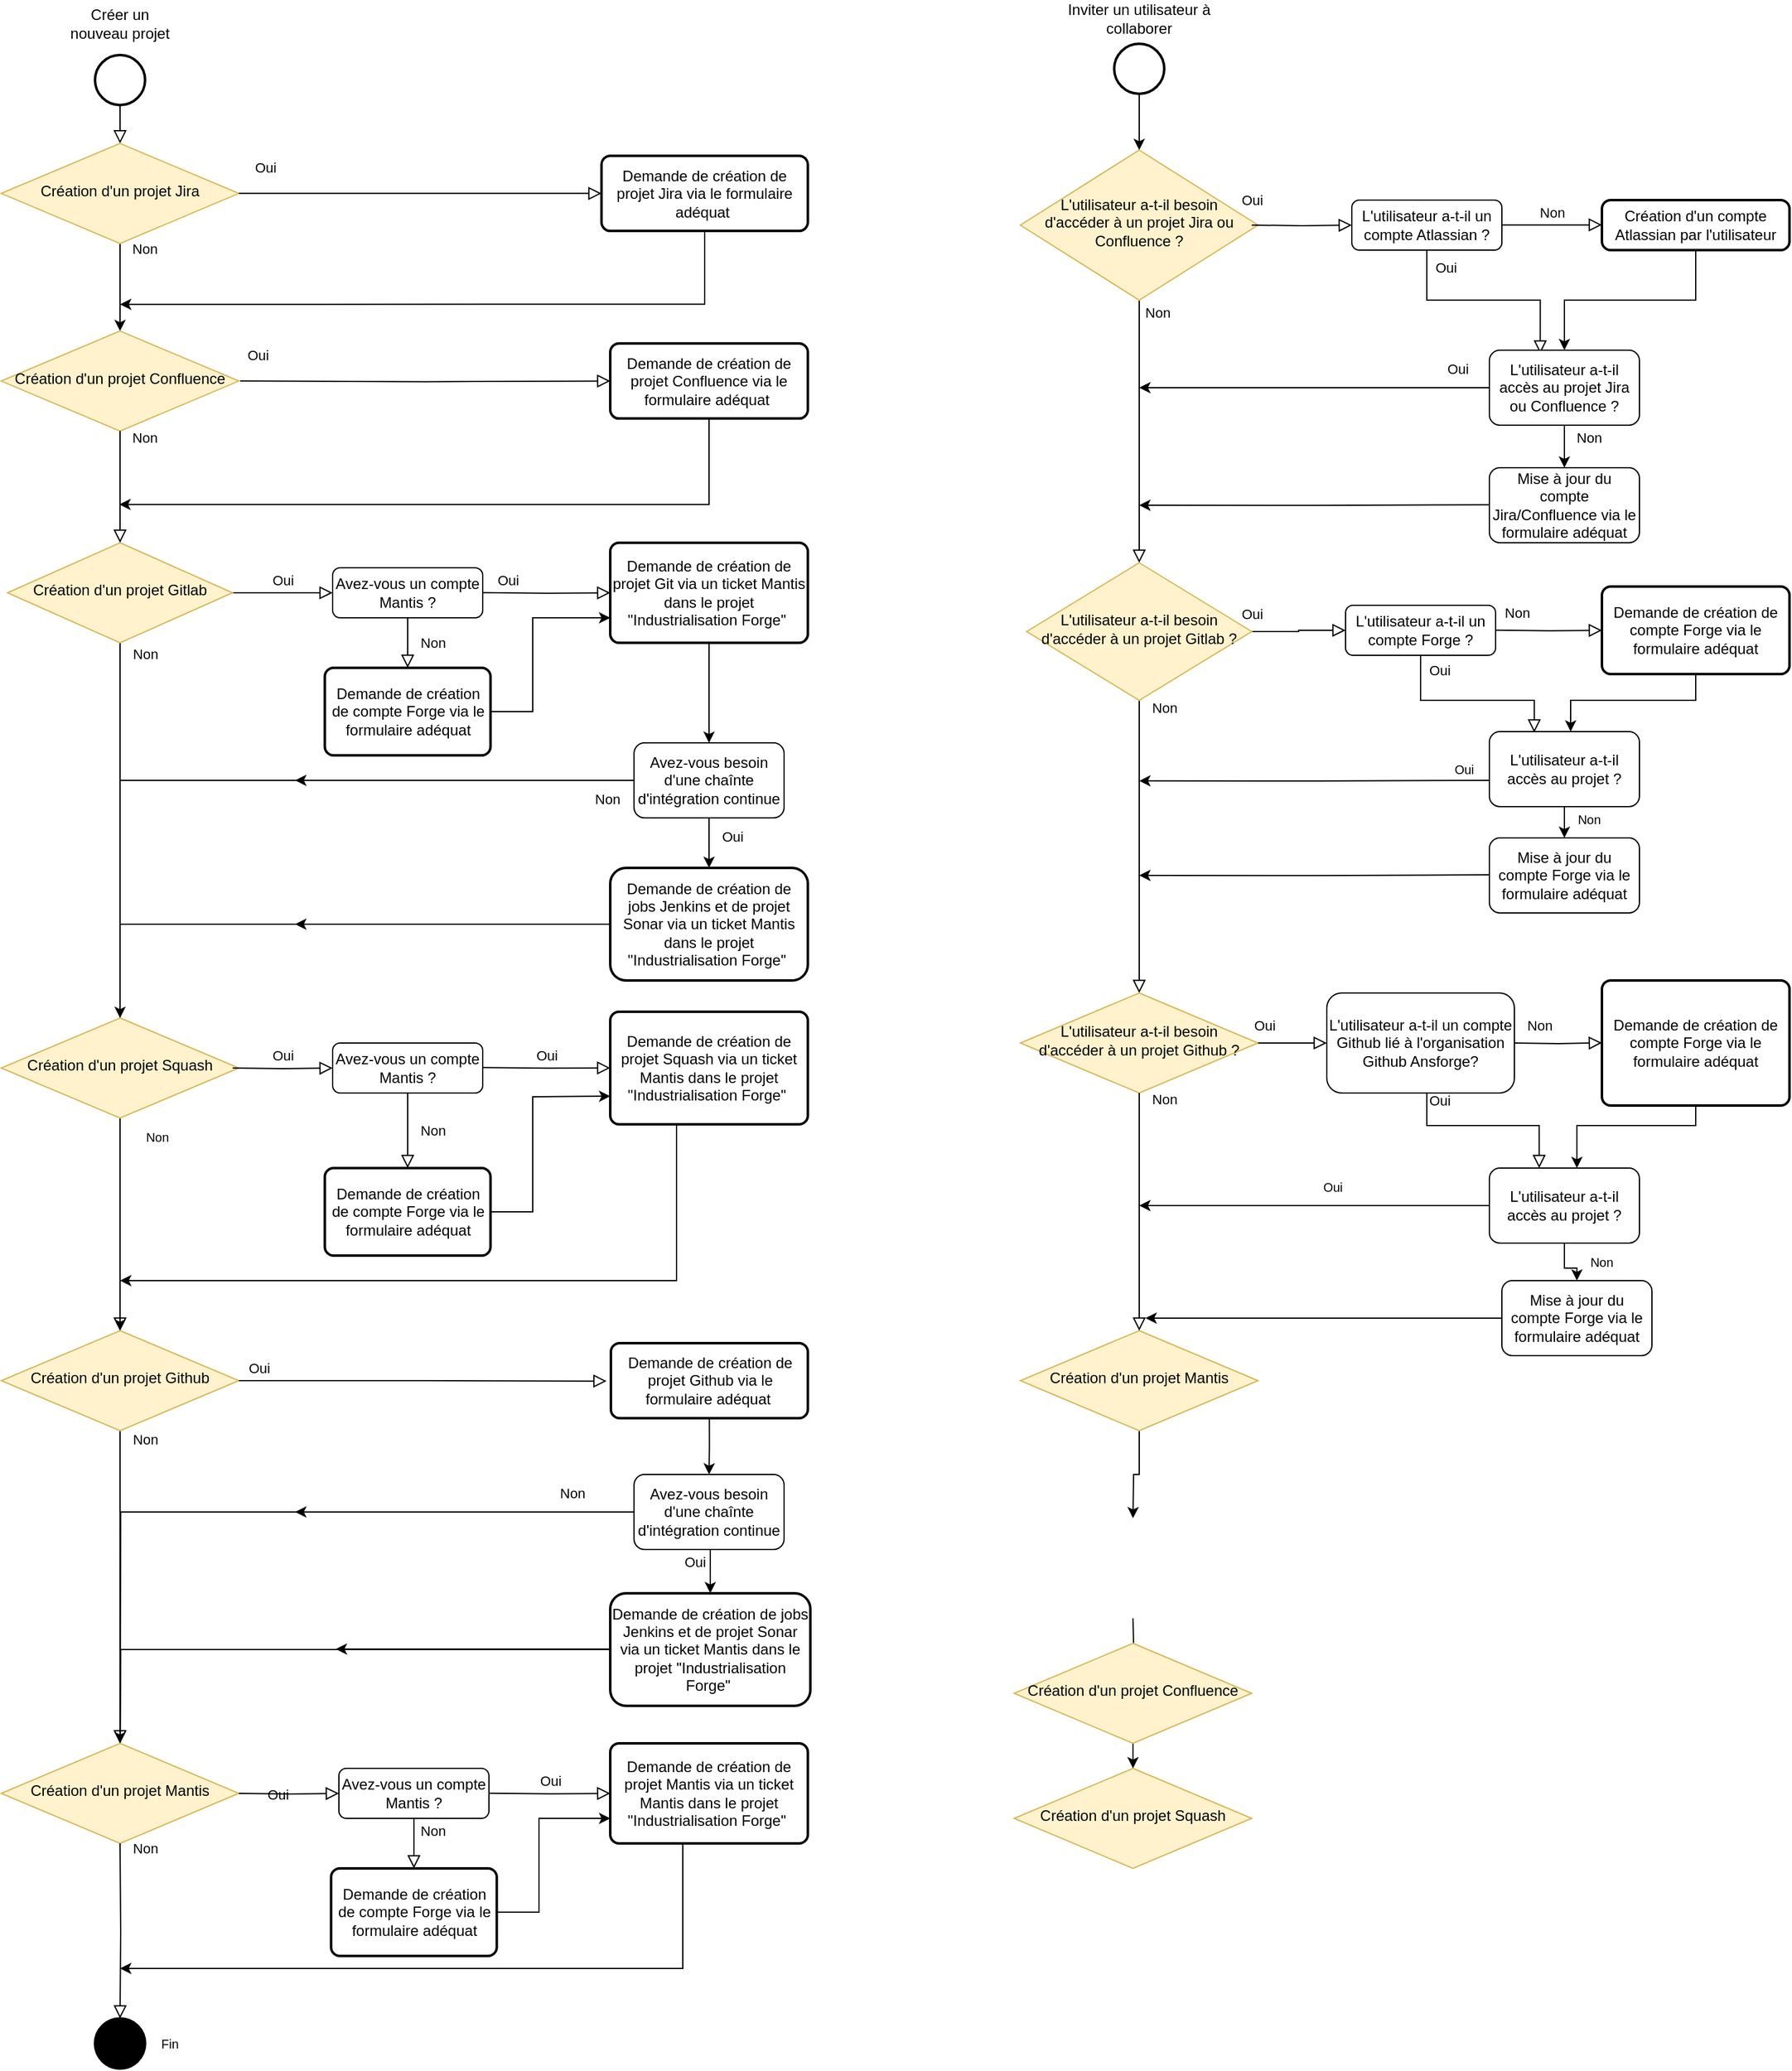 <mxfile version="22.1.16" type="github">
  <diagram id="C5RBs43oDa-KdzZeNtuy" name="Page-1">
    <mxGraphModel dx="1434" dy="738" grid="1" gridSize="10" guides="1" tooltips="1" connect="1" arrows="1" fold="1" page="1" pageScale="1" pageWidth="827" pageHeight="1169" math="0" shadow="0">
      <root>
        <mxCell id="WIyWlLk6GJQsqaUBKTNV-0" />
        <mxCell id="WIyWlLk6GJQsqaUBKTNV-1" parent="WIyWlLk6GJQsqaUBKTNV-0" />
        <mxCell id="xDcg4EXe8-0JSBkCGdu8-0" value="" style="strokeWidth=2;html=1;shape=mxgraph.flowchart.start_2;whiteSpace=wrap;" parent="WIyWlLk6GJQsqaUBKTNV-1" vertex="1">
          <mxGeometry x="85" y="44" width="40" height="40" as="geometry" />
        </mxCell>
        <mxCell id="WIyWlLk6GJQsqaUBKTNV-2" value="" style="rounded=0;html=1;jettySize=auto;orthogonalLoop=1;fontSize=11;endArrow=block;endFill=0;endSize=8;strokeWidth=1;shadow=0;labelBackgroundColor=none;edgeStyle=orthogonalEdgeStyle;exitX=0.5;exitY=1;exitDx=0;exitDy=0;exitPerimeter=0;entryX=0.5;entryY=0;entryDx=0;entryDy=0;" parent="WIyWlLk6GJQsqaUBKTNV-1" source="xDcg4EXe8-0JSBkCGdu8-0" target="nd_VEEkfM0He1NJ3MNIW-1" edge="1">
          <mxGeometry relative="1" as="geometry">
            <mxPoint x="15" y="114" as="sourcePoint" />
          </mxGeometry>
        </mxCell>
        <mxCell id="WIyWlLk6GJQsqaUBKTNV-4" value="Non" style="rounded=0;html=1;jettySize=auto;orthogonalLoop=1;fontSize=11;endArrow=block;endFill=0;endSize=8;strokeWidth=1;shadow=0;labelBackgroundColor=none;edgeStyle=orthogonalEdgeStyle;" parent="WIyWlLk6GJQsqaUBKTNV-1" source="WIyWlLk6GJQsqaUBKTNV-6" target="WIyWlLk6GJQsqaUBKTNV-10" edge="1">
          <mxGeometry x="-0.967" y="20" relative="1" as="geometry">
            <mxPoint as="offset" />
          </mxGeometry>
        </mxCell>
        <mxCell id="WIyWlLk6GJQsqaUBKTNV-5" value="Oui" style="edgeStyle=orthogonalEdgeStyle;rounded=0;html=1;jettySize=auto;orthogonalLoop=1;fontSize=11;endArrow=block;endFill=0;endSize=8;strokeWidth=1;shadow=0;labelBackgroundColor=none;" parent="WIyWlLk6GJQsqaUBKTNV-1" source="WIyWlLk6GJQsqaUBKTNV-6" target="WIyWlLk6GJQsqaUBKTNV-7" edge="1">
          <mxGeometry y="10" relative="1" as="geometry">
            <mxPoint as="offset" />
          </mxGeometry>
        </mxCell>
        <mxCell id="WIyWlLk6GJQsqaUBKTNV-6" value="Création d&#39;un projet Gitlab" style="rhombus;whiteSpace=wrap;html=1;shadow=0;fontFamily=Helvetica;fontSize=12;align=center;strokeWidth=1;spacing=6;spacingTop=-4;fillColor=#fff2cc;strokeColor=#d6b656;" parent="WIyWlLk6GJQsqaUBKTNV-1" vertex="1">
          <mxGeometry x="15" y="434" width="180" height="80" as="geometry" />
        </mxCell>
        <mxCell id="WIyWlLk6GJQsqaUBKTNV-7" value="Avez-vous un compte Mantis ?" style="rounded=1;whiteSpace=wrap;html=1;fontSize=12;glass=0;strokeWidth=1;shadow=0;" parent="WIyWlLk6GJQsqaUBKTNV-1" vertex="1">
          <mxGeometry x="275" y="454" width="120" height="40" as="geometry" />
        </mxCell>
        <mxCell id="WIyWlLk6GJQsqaUBKTNV-9" value="Non" style="edgeStyle=orthogonalEdgeStyle;rounded=0;html=1;jettySize=auto;orthogonalLoop=1;fontSize=11;endArrow=block;endFill=0;endSize=8;strokeWidth=1;shadow=0;labelBackgroundColor=none;entryX=0.5;entryY=0;entryDx=0;entryDy=0;" parent="WIyWlLk6GJQsqaUBKTNV-1" source="WIyWlLk6GJQsqaUBKTNV-10" edge="1" target="xDcg4EXe8-0JSBkCGdu8-40">
          <mxGeometry x="-0.945" y="20" relative="1" as="geometry">
            <mxPoint as="offset" />
            <mxPoint x="105" y="1504" as="targetPoint" />
          </mxGeometry>
        </mxCell>
        <mxCell id="WIyWlLk6GJQsqaUBKTNV-10" value="Création d&#39;un projet Github" style="rhombus;whiteSpace=wrap;html=1;shadow=0;fontFamily=Helvetica;fontSize=12;align=center;strokeWidth=1;spacing=6;spacingTop=-4;fillColor=#fff2cc;strokeColor=#d6b656;" parent="WIyWlLk6GJQsqaUBKTNV-1" vertex="1">
          <mxGeometry x="10" y="1064" width="190" height="80" as="geometry" />
        </mxCell>
        <mxCell id="xDcg4EXe8-0JSBkCGdu8-1" value="Créer un nouveau projet" style="text;html=1;strokeColor=none;fillColor=none;align=center;verticalAlign=middle;whiteSpace=wrap;rounded=0;" parent="WIyWlLk6GJQsqaUBKTNV-1" vertex="1">
          <mxGeometry x="60" y="4" width="90" height="30" as="geometry" />
        </mxCell>
        <mxCell id="xDcg4EXe8-0JSBkCGdu8-2" value="Oui" style="edgeStyle=orthogonalEdgeStyle;rounded=0;html=1;jettySize=auto;orthogonalLoop=1;fontSize=11;endArrow=block;endFill=0;endSize=8;strokeWidth=1;shadow=0;labelBackgroundColor=none;entryX=0;entryY=0.5;entryDx=0;entryDy=0;" parent="WIyWlLk6GJQsqaUBKTNV-1" edge="1" target="xDcg4EXe8-0JSBkCGdu8-4">
          <mxGeometry x="-0.612" y="10" relative="1" as="geometry">
            <mxPoint as="offset" />
            <mxPoint x="395" y="473.86" as="sourcePoint" />
            <mxPoint x="475" y="473.86" as="targetPoint" />
          </mxGeometry>
        </mxCell>
        <mxCell id="xDcg4EXe8-0JSBkCGdu8-14" value="" style="edgeStyle=orthogonalEdgeStyle;rounded=0;orthogonalLoop=1;jettySize=auto;html=1;exitX=0.5;exitY=1;exitDx=0;exitDy=0;" parent="WIyWlLk6GJQsqaUBKTNV-1" source="xDcg4EXe8-0JSBkCGdu8-4" target="xDcg4EXe8-0JSBkCGdu8-13" edge="1">
          <mxGeometry relative="1" as="geometry">
            <mxPoint x="550" y="524" as="sourcePoint" />
          </mxGeometry>
        </mxCell>
        <mxCell id="xDcg4EXe8-0JSBkCGdu8-4" value="Demande de création de projet Git via un ticket Mantis dans le projet &quot;Industrialisation Forge&quot;&amp;nbsp;" style="rounded=1;whiteSpace=wrap;html=1;absoluteArcSize=1;arcSize=14;strokeWidth=2;" parent="WIyWlLk6GJQsqaUBKTNV-1" vertex="1">
          <mxGeometry x="497" y="434" width="158" height="80" as="geometry" />
        </mxCell>
        <mxCell id="xDcg4EXe8-0JSBkCGdu8-5" value="Non" style="rounded=0;html=1;jettySize=auto;orthogonalLoop=1;fontSize=11;endArrow=block;endFill=0;endSize=8;strokeWidth=1;shadow=0;labelBackgroundColor=none;edgeStyle=orthogonalEdgeStyle;exitX=0.5;exitY=1;exitDx=0;exitDy=0;entryX=0.5;entryY=0;entryDx=0;entryDy=0;" parent="WIyWlLk6GJQsqaUBKTNV-1" source="WIyWlLk6GJQsqaUBKTNV-7" target="xDcg4EXe8-0JSBkCGdu8-6" edge="1">
          <mxGeometry y="20" relative="1" as="geometry">
            <mxPoint as="offset" />
            <mxPoint x="334.86" y="504" as="sourcePoint" />
            <mxPoint x="335" y="554" as="targetPoint" />
          </mxGeometry>
        </mxCell>
        <mxCell id="xDcg4EXe8-0JSBkCGdu8-6" value="Demande de création de compte Forge via le formulaire adéquat" style="rounded=1;whiteSpace=wrap;html=1;absoluteArcSize=1;arcSize=14;strokeWidth=2;" parent="WIyWlLk6GJQsqaUBKTNV-1" vertex="1">
          <mxGeometry x="268.75" y="534" width="132.5" height="70" as="geometry" />
        </mxCell>
        <mxCell id="xDcg4EXe8-0JSBkCGdu8-8" value="" style="endArrow=classic;html=1;rounded=0;exitX=1;exitY=0.5;exitDx=0;exitDy=0;entryX=0;entryY=0.75;entryDx=0;entryDy=0;" parent="WIyWlLk6GJQsqaUBKTNV-1" source="xDcg4EXe8-0JSBkCGdu8-6" target="xDcg4EXe8-0JSBkCGdu8-4" edge="1">
          <mxGeometry width="50" height="50" relative="1" as="geometry">
            <mxPoint x="395" y="544" as="sourcePoint" />
            <mxPoint x="475" y="494" as="targetPoint" />
            <Array as="points">
              <mxPoint x="435" y="569" />
              <mxPoint x="435" y="494" />
            </Array>
          </mxGeometry>
        </mxCell>
        <mxCell id="xDcg4EXe8-0JSBkCGdu8-18" value="" style="edgeStyle=orthogonalEdgeStyle;rounded=0;orthogonalLoop=1;jettySize=auto;html=1;entryX=0.5;entryY=0;entryDx=0;entryDy=0;" parent="WIyWlLk6GJQsqaUBKTNV-1" source="xDcg4EXe8-0JSBkCGdu8-13" edge="1">
          <mxGeometry relative="1" as="geometry">
            <mxPoint x="576" y="694" as="targetPoint" />
          </mxGeometry>
        </mxCell>
        <mxCell id="xDcg4EXe8-0JSBkCGdu8-13" value="Avez-vous besoin d&#39;une chaînte d&#39;intégration continue" style="rounded=1;whiteSpace=wrap;html=1;arcSize=14;strokeWidth=1;" parent="WIyWlLk6GJQsqaUBKTNV-1" vertex="1">
          <mxGeometry x="516" y="594" width="120" height="60" as="geometry" />
        </mxCell>
        <mxCell id="xDcg4EXe8-0JSBkCGdu8-15" style="edgeStyle=orthogonalEdgeStyle;rounded=0;orthogonalLoop=1;jettySize=auto;html=1;entryX=0.5;entryY=0;entryDx=0;entryDy=0;labelBackgroundColor=none;" parent="WIyWlLk6GJQsqaUBKTNV-1" source="xDcg4EXe8-0JSBkCGdu8-13" target="WIyWlLk6GJQsqaUBKTNV-10" edge="1">
          <mxGeometry relative="1" as="geometry" />
        </mxCell>
        <mxCell id="xDcg4EXe8-0JSBkCGdu8-16" value="&lt;font style=&quot;font-size: 11px;&quot;&gt;Non&lt;/font&gt;" style="text;strokeColor=none;align=center;fillColor=none;html=1;verticalAlign=middle;whiteSpace=wrap;rounded=0;" parent="WIyWlLk6GJQsqaUBKTNV-1" vertex="1">
          <mxGeometry x="465" y="624" width="60" height="30" as="geometry" />
        </mxCell>
        <mxCell id="xDcg4EXe8-0JSBkCGdu8-20" style="edgeStyle=orthogonalEdgeStyle;rounded=0;orthogonalLoop=1;jettySize=auto;html=1;entryX=0.5;entryY=0;entryDx=0;entryDy=0;exitX=0;exitY=0.5;exitDx=0;exitDy=0;" parent="WIyWlLk6GJQsqaUBKTNV-1" source="xDcg4EXe8-0JSBkCGdu8-35" target="xDcg4EXe8-0JSBkCGdu8-61" edge="1">
          <mxGeometry relative="1" as="geometry">
            <mxPoint x="445" y="729" as="sourcePoint" />
          </mxGeometry>
        </mxCell>
        <mxCell id="xDcg4EXe8-0JSBkCGdu8-17" value="Demande de création de jobs Jenkins et de projet Sonar via un ticket Mantis dans le projet &quot;Industrialisation Forge&quot;&amp;nbsp;" style="whiteSpace=wrap;html=1;rounded=1;arcSize=14;strokeWidth=2;" parent="WIyWlLk6GJQsqaUBKTNV-1" vertex="1">
          <mxGeometry x="497" y="1274" width="160" height="90" as="geometry" />
        </mxCell>
        <mxCell id="xDcg4EXe8-0JSBkCGdu8-19" value="&lt;font style=&quot;font-size: 11px;&quot;&gt;Oui&lt;/font&gt;" style="text;strokeColor=none;align=center;fillColor=none;html=1;verticalAlign=middle;whiteSpace=wrap;rounded=0;" parent="WIyWlLk6GJQsqaUBKTNV-1" vertex="1">
          <mxGeometry x="580" y="654" width="30" height="30" as="geometry" />
        </mxCell>
        <mxCell id="xDcg4EXe8-0JSBkCGdu8-23" value="Oui" style="edgeStyle=orthogonalEdgeStyle;rounded=0;html=1;jettySize=auto;orthogonalLoop=1;fontSize=11;endArrow=block;endFill=0;endSize=8;strokeWidth=1;shadow=0;labelBackgroundColor=none;entryX=-0.022;entryY=0.506;entryDx=0;entryDy=0;entryPerimeter=0;exitX=1;exitY=0.5;exitDx=0;exitDy=0;" parent="WIyWlLk6GJQsqaUBKTNV-1" target="xDcg4EXe8-0JSBkCGdu8-24" edge="1" source="WIyWlLk6GJQsqaUBKTNV-10">
          <mxGeometry x="-0.89" y="10" relative="1" as="geometry">
            <mxPoint as="offset" />
            <mxPoint x="205" y="1105" as="sourcePoint" />
            <mxPoint x="500" y="1103.86" as="targetPoint" />
          </mxGeometry>
        </mxCell>
        <mxCell id="xDcg4EXe8-0JSBkCGdu8-24" value="Demande de création de projet Github via le formulaire adéquat&amp;nbsp;" style="rounded=1;whiteSpace=wrap;html=1;absoluteArcSize=1;arcSize=14;strokeWidth=2;" parent="WIyWlLk6GJQsqaUBKTNV-1" vertex="1">
          <mxGeometry x="497.5" y="1074" width="157.5" height="60" as="geometry" />
        </mxCell>
        <mxCell id="xDcg4EXe8-0JSBkCGdu8-29" value="" style="endArrow=classic;html=1;rounded=0;exitX=0;exitY=0.5;exitDx=0;exitDy=0;" parent="WIyWlLk6GJQsqaUBKTNV-1" edge="1">
          <mxGeometry width="50" height="50" relative="1" as="geometry">
            <mxPoint x="471" y="739" as="sourcePoint" />
            <mxPoint x="245" y="739" as="targetPoint" />
          </mxGeometry>
        </mxCell>
        <mxCell id="xDcg4EXe8-0JSBkCGdu8-30" value="" style="endArrow=classic;html=1;rounded=0;exitX=0;exitY=0.5;exitDx=0;exitDy=0;" parent="WIyWlLk6GJQsqaUBKTNV-1" source="xDcg4EXe8-0JSBkCGdu8-13" edge="1">
          <mxGeometry width="50" height="50" relative="1" as="geometry">
            <mxPoint x="455" y="799" as="sourcePoint" />
            <mxPoint x="245" y="624" as="targetPoint" />
          </mxGeometry>
        </mxCell>
        <mxCell id="xDcg4EXe8-0JSBkCGdu8-31" value="" style="edgeStyle=orthogonalEdgeStyle;rounded=0;orthogonalLoop=1;jettySize=auto;html=1;exitX=0.5;exitY=1;exitDx=0;exitDy=0;" parent="WIyWlLk6GJQsqaUBKTNV-1" target="xDcg4EXe8-0JSBkCGdu8-32" edge="1" source="xDcg4EXe8-0JSBkCGdu8-24">
          <mxGeometry relative="1" as="geometry">
            <mxPoint x="550" y="1154" as="sourcePoint" />
          </mxGeometry>
        </mxCell>
        <mxCell id="xDcg4EXe8-0JSBkCGdu8-32" value="Avez-vous besoin d&#39;une chaînte d&#39;intégration continue" style="rounded=1;whiteSpace=wrap;html=1;arcSize=14;strokeWidth=1;" parent="WIyWlLk6GJQsqaUBKTNV-1" vertex="1">
          <mxGeometry x="516" y="1179" width="120" height="60" as="geometry" />
        </mxCell>
        <mxCell id="xDcg4EXe8-0JSBkCGdu8-33" style="edgeStyle=orthogonalEdgeStyle;rounded=0;orthogonalLoop=1;jettySize=auto;html=1;entryX=0.5;entryY=0;entryDx=0;entryDy=0;labelBackgroundColor=none;" parent="WIyWlLk6GJQsqaUBKTNV-1" source="xDcg4EXe8-0JSBkCGdu8-32" edge="1">
          <mxGeometry relative="1" as="geometry">
            <mxPoint x="105" y="1414" as="targetPoint" />
          </mxGeometry>
        </mxCell>
        <mxCell id="xDcg4EXe8-0JSBkCGdu8-34" style="edgeStyle=orthogonalEdgeStyle;rounded=0;orthogonalLoop=1;jettySize=auto;html=1;entryX=0.5;entryY=0;entryDx=0;entryDy=0;exitX=0;exitY=0.5;exitDx=0;exitDy=0;" parent="WIyWlLk6GJQsqaUBKTNV-1" source="xDcg4EXe8-0JSBkCGdu8-17" edge="1">
          <mxGeometry relative="1" as="geometry">
            <mxPoint x="105" y="1414" as="targetPoint" />
            <mxPoint x="445" y="1309" as="sourcePoint" />
          </mxGeometry>
        </mxCell>
        <mxCell id="xDcg4EXe8-0JSBkCGdu8-35" value="Demande de création de jobs Jenkins et de projet Sonar via un ticket Mantis dans le projet &quot;Industrialisation Forge&quot;&amp;nbsp;" style="whiteSpace=wrap;html=1;rounded=1;arcSize=14;strokeWidth=2;" parent="WIyWlLk6GJQsqaUBKTNV-1" vertex="1">
          <mxGeometry x="497" y="694" width="158" height="90" as="geometry" />
        </mxCell>
        <mxCell id="xDcg4EXe8-0JSBkCGdu8-36" value="&lt;font style=&quot;font-size: 11px;&quot;&gt;Oui&lt;/font&gt;" style="text;strokeColor=none;align=center;fillColor=none;html=1;verticalAlign=middle;whiteSpace=wrap;rounded=0;" parent="WIyWlLk6GJQsqaUBKTNV-1" vertex="1">
          <mxGeometry x="535" y="1234" width="60" height="30" as="geometry" />
        </mxCell>
        <mxCell id="xDcg4EXe8-0JSBkCGdu8-37" value="" style="endArrow=classic;html=1;rounded=0;exitX=0;exitY=0.5;exitDx=0;exitDy=0;" parent="WIyWlLk6GJQsqaUBKTNV-1" edge="1">
          <mxGeometry width="50" height="50" relative="1" as="geometry">
            <mxPoint x="497.5" y="1318.58" as="sourcePoint" />
            <mxPoint x="277.5" y="1318.58" as="targetPoint" />
          </mxGeometry>
        </mxCell>
        <mxCell id="xDcg4EXe8-0JSBkCGdu8-38" value="" style="endArrow=classic;html=1;rounded=0;exitX=0;exitY=0.5;exitDx=0;exitDy=0;" parent="WIyWlLk6GJQsqaUBKTNV-1" source="xDcg4EXe8-0JSBkCGdu8-32" edge="1">
          <mxGeometry width="50" height="50" relative="1" as="geometry">
            <mxPoint x="455" y="1339" as="sourcePoint" />
            <mxPoint x="245" y="1209" as="targetPoint" />
          </mxGeometry>
        </mxCell>
        <mxCell id="xDcg4EXe8-0JSBkCGdu8-39" value="" style="edgeStyle=orthogonalEdgeStyle;rounded=0;orthogonalLoop=1;jettySize=auto;html=1;exitX=0.5;exitY=1;exitDx=0;exitDy=0;entryX=0.5;entryY=0;entryDx=0;entryDy=0;" parent="WIyWlLk6GJQsqaUBKTNV-1" source="xDcg4EXe8-0JSBkCGdu8-32" edge="1" target="xDcg4EXe8-0JSBkCGdu8-17">
          <mxGeometry relative="1" as="geometry">
            <mxPoint x="549.83" y="1249" as="sourcePoint" />
            <mxPoint x="549.83" y="1294" as="targetPoint" />
          </mxGeometry>
        </mxCell>
        <mxCell id="nd_VEEkfM0He1NJ3MNIW-16" style="edgeStyle=orthogonalEdgeStyle;rounded=0;orthogonalLoop=1;jettySize=auto;html=1;" edge="1" parent="WIyWlLk6GJQsqaUBKTNV-1" source="xDcg4EXe8-0JSBkCGdu8-40">
          <mxGeometry relative="1" as="geometry">
            <mxPoint x="105" y="1394" as="targetPoint" />
          </mxGeometry>
        </mxCell>
        <mxCell id="xDcg4EXe8-0JSBkCGdu8-40" value="Création d&#39;un projet Mantis" style="rhombus;whiteSpace=wrap;html=1;shadow=0;fontFamily=Helvetica;fontSize=12;align=center;strokeWidth=1;spacing=6;spacingTop=-4;fillColor=#fff2cc;strokeColor=#d6b656;" parent="WIyWlLk6GJQsqaUBKTNV-1" vertex="1">
          <mxGeometry x="10" y="1394" width="190" height="80" as="geometry" />
        </mxCell>
        <mxCell id="xDcg4EXe8-0JSBkCGdu8-41" value="Oui" style="edgeStyle=orthogonalEdgeStyle;rounded=0;html=1;jettySize=auto;orthogonalLoop=1;fontSize=11;endArrow=block;endFill=0;endSize=8;strokeWidth=1;shadow=0;labelBackgroundColor=none;" parent="WIyWlLk6GJQsqaUBKTNV-1" target="xDcg4EXe8-0JSBkCGdu8-42" edge="1">
          <mxGeometry y="10" relative="1" as="geometry">
            <mxPoint as="offset" />
            <mxPoint x="200" y="1434" as="sourcePoint" />
          </mxGeometry>
        </mxCell>
        <mxCell id="xDcg4EXe8-0JSBkCGdu8-42" value="Avez-vous un compte Mantis ?" style="rounded=1;whiteSpace=wrap;html=1;fontSize=12;glass=0;strokeWidth=1;shadow=0;" parent="WIyWlLk6GJQsqaUBKTNV-1" vertex="1">
          <mxGeometry x="280" y="1414" width="120" height="40" as="geometry" />
        </mxCell>
        <mxCell id="xDcg4EXe8-0JSBkCGdu8-43" value="Oui" style="edgeStyle=orthogonalEdgeStyle;rounded=0;html=1;jettySize=auto;orthogonalLoop=1;fontSize=11;endArrow=block;endFill=0;endSize=8;strokeWidth=1;shadow=0;labelBackgroundColor=none;entryX=0;entryY=0.5;entryDx=0;entryDy=0;" parent="WIyWlLk6GJQsqaUBKTNV-1" edge="1" target="xDcg4EXe8-0JSBkCGdu8-45">
          <mxGeometry y="10" relative="1" as="geometry">
            <mxPoint as="offset" />
            <mxPoint x="400" y="1433.86" as="sourcePoint" />
            <mxPoint x="480" y="1433.86" as="targetPoint" />
          </mxGeometry>
        </mxCell>
        <mxCell id="xDcg4EXe8-0JSBkCGdu8-44" value="" style="edgeStyle=orthogonalEdgeStyle;rounded=0;orthogonalLoop=1;jettySize=auto;html=1;exitX=0.5;exitY=1;exitDx=0;exitDy=0;" parent="WIyWlLk6GJQsqaUBKTNV-1" edge="1">
          <mxGeometry relative="1" as="geometry">
            <mxPoint x="105" y="1574" as="targetPoint" />
            <mxPoint x="555" y="1424" as="sourcePoint" />
            <Array as="points">
              <mxPoint x="555" y="1574" />
            </Array>
          </mxGeometry>
        </mxCell>
        <mxCell id="xDcg4EXe8-0JSBkCGdu8-45" value="Demande de création de projet Mantis via un ticket Mantis dans le projet &quot;Industrialisation Forge&quot;&amp;nbsp;" style="rounded=1;whiteSpace=wrap;html=1;absoluteArcSize=1;arcSize=14;strokeWidth=2;" parent="WIyWlLk6GJQsqaUBKTNV-1" vertex="1">
          <mxGeometry x="497" y="1394" width="158" height="80" as="geometry" />
        </mxCell>
        <mxCell id="xDcg4EXe8-0JSBkCGdu8-46" value="Non" style="rounded=0;html=1;jettySize=auto;orthogonalLoop=1;fontSize=11;endArrow=block;endFill=0;endSize=8;strokeWidth=1;shadow=0;labelBackgroundColor=none;edgeStyle=orthogonalEdgeStyle;exitX=0.5;exitY=1;exitDx=0;exitDy=0;entryX=0.5;entryY=0;entryDx=0;entryDy=0;" parent="WIyWlLk6GJQsqaUBKTNV-1" source="xDcg4EXe8-0JSBkCGdu8-42" target="xDcg4EXe8-0JSBkCGdu8-47" edge="1">
          <mxGeometry x="-0.5" y="15" relative="1" as="geometry">
            <mxPoint as="offset" />
            <mxPoint x="339.86" y="1464" as="sourcePoint" />
            <mxPoint x="340" y="1514" as="targetPoint" />
          </mxGeometry>
        </mxCell>
        <mxCell id="xDcg4EXe8-0JSBkCGdu8-47" value="Demande de création de compte Forge via le formulaire adéquat" style="rounded=1;whiteSpace=wrap;html=1;absoluteArcSize=1;arcSize=14;strokeWidth=2;" parent="WIyWlLk6GJQsqaUBKTNV-1" vertex="1">
          <mxGeometry x="273.75" y="1494" width="132.5" height="70" as="geometry" />
        </mxCell>
        <mxCell id="xDcg4EXe8-0JSBkCGdu8-48" value="" style="endArrow=classic;html=1;rounded=0;exitX=1;exitY=0.5;exitDx=0;exitDy=0;entryX=0;entryY=0.75;entryDx=0;entryDy=0;" parent="WIyWlLk6GJQsqaUBKTNV-1" source="xDcg4EXe8-0JSBkCGdu8-47" target="xDcg4EXe8-0JSBkCGdu8-45" edge="1">
          <mxGeometry width="50" height="50" relative="1" as="geometry">
            <mxPoint x="400" y="1504" as="sourcePoint" />
            <mxPoint x="450" y="1454" as="targetPoint" />
            <Array as="points">
              <mxPoint x="440" y="1529" />
              <mxPoint x="440" y="1454" />
            </Array>
          </mxGeometry>
        </mxCell>
        <mxCell id="xDcg4EXe8-0JSBkCGdu8-61" value="Création d&#39;un projet Squash" style="rhombus;whiteSpace=wrap;html=1;shadow=0;fontFamily=Helvetica;fontSize=12;align=center;strokeWidth=1;spacing=6;spacingTop=-4;fillColor=#fff2cc;strokeColor=#d6b656;" parent="WIyWlLk6GJQsqaUBKTNV-1" vertex="1">
          <mxGeometry x="10" y="814" width="190" height="80" as="geometry" />
        </mxCell>
        <mxCell id="xDcg4EXe8-0JSBkCGdu8-65" value="Oui" style="edgeStyle=orthogonalEdgeStyle;rounded=0;html=1;jettySize=auto;orthogonalLoop=1;fontSize=11;endArrow=block;endFill=0;endSize=8;strokeWidth=1;shadow=0;labelBackgroundColor=none;" parent="WIyWlLk6GJQsqaUBKTNV-1" target="xDcg4EXe8-0JSBkCGdu8-66" edge="1">
          <mxGeometry x="0.019" y="10" relative="1" as="geometry">
            <mxPoint as="offset" />
            <mxPoint x="195" y="854" as="sourcePoint" />
          </mxGeometry>
        </mxCell>
        <mxCell id="xDcg4EXe8-0JSBkCGdu8-66" value="Avez-vous un compte Mantis ?" style="rounded=1;whiteSpace=wrap;html=1;fontSize=12;glass=0;strokeWidth=1;shadow=0;" parent="WIyWlLk6GJQsqaUBKTNV-1" vertex="1">
          <mxGeometry x="275" y="834" width="120" height="40" as="geometry" />
        </mxCell>
        <mxCell id="xDcg4EXe8-0JSBkCGdu8-67" value="" style="edgeStyle=orthogonalEdgeStyle;rounded=0;orthogonalLoop=1;jettySize=auto;html=1;exitX=0.5;exitY=1;exitDx=0;exitDy=0;" parent="WIyWlLk6GJQsqaUBKTNV-1" edge="1">
          <mxGeometry relative="1" as="geometry">
            <mxPoint x="105" y="1024" as="targetPoint" />
            <mxPoint x="550" y="874" as="sourcePoint" />
            <Array as="points">
              <mxPoint x="550" y="1024" />
            </Array>
          </mxGeometry>
        </mxCell>
        <mxCell id="xDcg4EXe8-0JSBkCGdu8-68" value="Demande de création de projet Squash via un ticket Mantis dans le projet &quot;Industrialisation Forge&quot;&amp;nbsp;" style="rounded=1;whiteSpace=wrap;html=1;absoluteArcSize=1;arcSize=14;strokeWidth=2;" parent="WIyWlLk6GJQsqaUBKTNV-1" vertex="1">
          <mxGeometry x="497" y="809" width="158" height="90" as="geometry" />
        </mxCell>
        <mxCell id="xDcg4EXe8-0JSBkCGdu8-69" value="Non" style="rounded=0;html=1;jettySize=auto;orthogonalLoop=1;fontSize=11;endArrow=block;endFill=0;endSize=8;strokeWidth=1;shadow=0;labelBackgroundColor=none;edgeStyle=orthogonalEdgeStyle;exitX=0.5;exitY=1;exitDx=0;exitDy=0;entryX=0.5;entryY=0;entryDx=0;entryDy=0;" parent="WIyWlLk6GJQsqaUBKTNV-1" source="xDcg4EXe8-0JSBkCGdu8-66" target="xDcg4EXe8-0JSBkCGdu8-70" edge="1">
          <mxGeometry y="20" relative="1" as="geometry">
            <mxPoint as="offset" />
            <mxPoint x="334.86" y="884" as="sourcePoint" />
            <mxPoint x="335" y="934" as="targetPoint" />
          </mxGeometry>
        </mxCell>
        <mxCell id="xDcg4EXe8-0JSBkCGdu8-70" value="Demande de création de compte Forge via le formulaire adéquat" style="rounded=1;whiteSpace=wrap;html=1;absoluteArcSize=1;arcSize=14;strokeWidth=2;" parent="WIyWlLk6GJQsqaUBKTNV-1" vertex="1">
          <mxGeometry x="268.75" y="934" width="132.5" height="70" as="geometry" />
        </mxCell>
        <mxCell id="xDcg4EXe8-0JSBkCGdu8-71" value="" style="endArrow=classic;html=1;rounded=0;exitX=1;exitY=0.5;exitDx=0;exitDy=0;entryX=0;entryY=0.75;entryDx=0;entryDy=0;" parent="WIyWlLk6GJQsqaUBKTNV-1" source="xDcg4EXe8-0JSBkCGdu8-70" target="xDcg4EXe8-0JSBkCGdu8-68" edge="1">
          <mxGeometry width="50" height="50" relative="1" as="geometry">
            <mxPoint x="395" y="924" as="sourcePoint" />
            <mxPoint x="445" y="874" as="targetPoint" />
            <Array as="points">
              <mxPoint x="435" y="969" />
              <mxPoint x="435" y="877" />
            </Array>
          </mxGeometry>
        </mxCell>
        <mxCell id="xDcg4EXe8-0JSBkCGdu8-72" value="Oui" style="edgeStyle=orthogonalEdgeStyle;rounded=0;html=1;jettySize=auto;orthogonalLoop=1;fontSize=11;endArrow=block;endFill=0;endSize=8;strokeWidth=1;shadow=0;labelBackgroundColor=none;entryX=0;entryY=0.5;entryDx=0;entryDy=0;" parent="WIyWlLk6GJQsqaUBKTNV-1" edge="1">
          <mxGeometry y="10" relative="1" as="geometry">
            <mxPoint as="offset" />
            <mxPoint x="395" y="853.6" as="sourcePoint" />
            <mxPoint x="497.0" y="853.94" as="targetPoint" />
          </mxGeometry>
        </mxCell>
        <mxCell id="xDcg4EXe8-0JSBkCGdu8-74" value="" style="strokeWidth=2;html=1;shape=mxgraph.flowchart.start_2;whiteSpace=wrap;fillColor=#000000;" parent="WIyWlLk6GJQsqaUBKTNV-1" vertex="1">
          <mxGeometry x="85" y="1614" width="40" height="40" as="geometry" />
        </mxCell>
        <mxCell id="xDcg4EXe8-0JSBkCGdu8-75" value="&lt;font style=&quot;font-size: 10px;&quot;&gt;Fin&lt;/font&gt;" style="text;strokeColor=none;align=center;fillColor=none;html=1;verticalAlign=middle;whiteSpace=wrap;rounded=0;" parent="WIyWlLk6GJQsqaUBKTNV-1" vertex="1">
          <mxGeometry x="115" y="1619" width="60" height="30" as="geometry" />
        </mxCell>
        <mxCell id="xDcg4EXe8-0JSBkCGdu8-76" value="&lt;font style=&quot;font-size: 11px;&quot;&gt;Non&lt;/font&gt;" style="text;strokeColor=none;align=center;fillColor=none;html=1;verticalAlign=middle;whiteSpace=wrap;rounded=0;" parent="WIyWlLk6GJQsqaUBKTNV-1" vertex="1">
          <mxGeometry x="437" y="1179" width="60" height="30" as="geometry" />
        </mxCell>
        <mxCell id="nd_VEEkfM0He1NJ3MNIW-20" value="" style="edgeStyle=orthogonalEdgeStyle;rounded=0;orthogonalLoop=1;jettySize=auto;html=1;" edge="1" parent="WIyWlLk6GJQsqaUBKTNV-1" source="xDcg4EXe8-0JSBkCGdu8-77" target="nd_VEEkfM0He1NJ3MNIW-19">
          <mxGeometry relative="1" as="geometry" />
        </mxCell>
        <mxCell id="xDcg4EXe8-0JSBkCGdu8-77" value="" style="strokeWidth=2;html=1;shape=mxgraph.flowchart.start_2;whiteSpace=wrap;" parent="WIyWlLk6GJQsqaUBKTNV-1" vertex="1">
          <mxGeometry x="900" y="35" width="40" height="40" as="geometry" />
        </mxCell>
        <mxCell id="xDcg4EXe8-0JSBkCGdu8-78" value="" style="rounded=0;html=1;jettySize=auto;orthogonalLoop=1;fontSize=11;endArrow=block;endFill=0;endSize=8;strokeWidth=1;shadow=0;labelBackgroundColor=none;edgeStyle=orthogonalEdgeStyle;exitX=0.5;exitY=1;exitDx=0;exitDy=0;" parent="WIyWlLk6GJQsqaUBKTNV-1" source="nd_VEEkfM0He1NJ3MNIW-19" target="xDcg4EXe8-0JSBkCGdu8-81" edge="1">
          <mxGeometry relative="1" as="geometry">
            <mxPoint x="915" y="210" as="sourcePoint" />
          </mxGeometry>
        </mxCell>
        <mxCell id="xDcg4EXe8-0JSBkCGdu8-79" value="Non" style="rounded=0;html=1;jettySize=auto;orthogonalLoop=1;fontSize=11;endArrow=block;endFill=0;endSize=8;strokeWidth=1;shadow=0;labelBackgroundColor=none;edgeStyle=orthogonalEdgeStyle;" parent="WIyWlLk6GJQsqaUBKTNV-1" source="xDcg4EXe8-0JSBkCGdu8-81" target="xDcg4EXe8-0JSBkCGdu8-84" edge="1">
          <mxGeometry x="-0.952" y="20" relative="1" as="geometry">
            <mxPoint as="offset" />
          </mxGeometry>
        </mxCell>
        <mxCell id="xDcg4EXe8-0JSBkCGdu8-80" value="Oui" style="edgeStyle=orthogonalEdgeStyle;rounded=0;html=1;jettySize=auto;orthogonalLoop=1;fontSize=11;endArrow=block;endFill=0;endSize=8;strokeWidth=1;shadow=0;labelBackgroundColor=none;" parent="WIyWlLk6GJQsqaUBKTNV-1" source="xDcg4EXe8-0JSBkCGdu8-81" target="xDcg4EXe8-0JSBkCGdu8-82" edge="1">
          <mxGeometry x="-1" y="14" relative="1" as="geometry">
            <mxPoint as="offset" />
          </mxGeometry>
        </mxCell>
        <mxCell id="xDcg4EXe8-0JSBkCGdu8-81" value="L&#39;utilisateur a-t-il besoin d&#39;accéder à un projet Gitlab ?" style="rhombus;whiteSpace=wrap;html=1;shadow=0;fontFamily=Helvetica;fontSize=12;align=center;strokeWidth=1;spacing=6;spacingTop=-4;fillColor=#fff2cc;strokeColor=#d6b656;" parent="WIyWlLk6GJQsqaUBKTNV-1" vertex="1">
          <mxGeometry x="830" y="450" width="180" height="110" as="geometry" />
        </mxCell>
        <mxCell id="xDcg4EXe8-0JSBkCGdu8-82" value="L&#39;utilisateur a-t-il un compte Forge ?" style="rounded=1;whiteSpace=wrap;html=1;fontSize=12;glass=0;strokeWidth=1;shadow=0;" parent="WIyWlLk6GJQsqaUBKTNV-1" vertex="1">
          <mxGeometry x="1085" y="484" width="120" height="40" as="geometry" />
        </mxCell>
        <mxCell id="xDcg4EXe8-0JSBkCGdu8-84" value="L&#39;utilisateur a-t-il besoin d&#39;accéder à un projet&amp;nbsp;Github ?" style="rhombus;whiteSpace=wrap;html=1;shadow=0;fontFamily=Helvetica;fontSize=12;align=center;strokeWidth=1;spacing=6;spacingTop=-4;fillColor=#fff2cc;strokeColor=#d6b656;" parent="WIyWlLk6GJQsqaUBKTNV-1" vertex="1">
          <mxGeometry x="825" y="794" width="190" height="80" as="geometry" />
        </mxCell>
        <mxCell id="xDcg4EXe8-0JSBkCGdu8-85" value="Inviter un utilisateur à collaborer" style="text;html=1;strokeColor=none;fillColor=none;align=center;verticalAlign=middle;whiteSpace=wrap;rounded=0;" parent="WIyWlLk6GJQsqaUBKTNV-1" vertex="1">
          <mxGeometry x="860" width="120" height="30" as="geometry" />
        </mxCell>
        <mxCell id="xDcg4EXe8-0JSBkCGdu8-86" value="Non" style="edgeStyle=orthogonalEdgeStyle;rounded=0;html=1;jettySize=auto;orthogonalLoop=1;fontSize=11;endArrow=block;endFill=0;endSize=8;strokeWidth=1;shadow=0;labelBackgroundColor=none;entryX=0;entryY=0.5;entryDx=0;entryDy=0;" parent="WIyWlLk6GJQsqaUBKTNV-1" edge="1" target="xDcg4EXe8-0JSBkCGdu8-88">
          <mxGeometry x="-0.608" y="14" relative="1" as="geometry">
            <mxPoint as="offset" />
            <mxPoint x="1205" y="503.86" as="sourcePoint" />
            <mxPoint x="1285" y="503.86" as="targetPoint" />
          </mxGeometry>
        </mxCell>
        <mxCell id="xDcg4EXe8-0JSBkCGdu8-87" value="" style="edgeStyle=orthogonalEdgeStyle;rounded=0;orthogonalLoop=1;jettySize=auto;html=1;" parent="WIyWlLk6GJQsqaUBKTNV-1" source="xDcg4EXe8-0JSBkCGdu8-88" target="xDcg4EXe8-0JSBkCGdu8-93" edge="1">
          <mxGeometry relative="1" as="geometry">
            <Array as="points">
              <mxPoint x="1365" y="560" />
              <mxPoint x="1265" y="560" />
            </Array>
          </mxGeometry>
        </mxCell>
        <mxCell id="xDcg4EXe8-0JSBkCGdu8-88" value="Demande de création de compte Forge via le formulaire adéquat" style="rounded=1;whiteSpace=wrap;html=1;absoluteArcSize=1;arcSize=14;strokeWidth=2;" parent="WIyWlLk6GJQsqaUBKTNV-1" vertex="1">
          <mxGeometry x="1290" y="469" width="150" height="70" as="geometry" />
        </mxCell>
        <mxCell id="xDcg4EXe8-0JSBkCGdu8-89" value="Oui" style="rounded=0;html=1;jettySize=auto;orthogonalLoop=1;fontSize=11;endArrow=block;endFill=0;endSize=8;strokeWidth=1;shadow=0;labelBackgroundColor=none;edgeStyle=orthogonalEdgeStyle;exitX=0.5;exitY=1;exitDx=0;exitDy=0;entryX=0.299;entryY=0.012;entryDx=0;entryDy=0;entryPerimeter=0;" parent="WIyWlLk6GJQsqaUBKTNV-1" source="xDcg4EXe8-0JSBkCGdu8-82" target="xDcg4EXe8-0JSBkCGdu8-93" edge="1">
          <mxGeometry x="-0.843" y="15" relative="1" as="geometry">
            <mxPoint as="offset" />
            <mxPoint x="1144.86" y="534" as="sourcePoint" />
            <mxPoint x="1145" y="584" as="targetPoint" />
            <Array as="points">
              <mxPoint x="1145" y="560" />
              <mxPoint x="1236" y="560" />
            </Array>
          </mxGeometry>
        </mxCell>
        <mxCell id="xDcg4EXe8-0JSBkCGdu8-149" value="" style="edgeStyle=orthogonalEdgeStyle;rounded=0;orthogonalLoop=1;jettySize=auto;html=1;" parent="WIyWlLk6GJQsqaUBKTNV-1" source="xDcg4EXe8-0JSBkCGdu8-93" target="xDcg4EXe8-0JSBkCGdu8-148" edge="1">
          <mxGeometry relative="1" as="geometry" />
        </mxCell>
        <mxCell id="xDcg4EXe8-0JSBkCGdu8-93" value="L&#39;utilisateur a-t-il accès au projet ?" style="rounded=1;whiteSpace=wrap;html=1;arcSize=14;strokeWidth=1;" parent="WIyWlLk6GJQsqaUBKTNV-1" vertex="1">
          <mxGeometry x="1200" y="585" width="120" height="60" as="geometry" />
        </mxCell>
        <mxCell id="xDcg4EXe8-0JSBkCGdu8-112" value="" style="edgeStyle=orthogonalEdgeStyle;rounded=0;orthogonalLoop=1;jettySize=auto;html=1;" parent="WIyWlLk6GJQsqaUBKTNV-1" source="xDcg4EXe8-0JSBkCGdu8-113" edge="1">
          <mxGeometry relative="1" as="geometry">
            <mxPoint x="915" y="1214" as="targetPoint" />
          </mxGeometry>
        </mxCell>
        <mxCell id="xDcg4EXe8-0JSBkCGdu8-113" value="Création d&#39;un projet Mantis" style="rhombus;whiteSpace=wrap;html=1;shadow=0;fontFamily=Helvetica;fontSize=12;align=center;strokeWidth=1;spacing=6;spacingTop=-4;fillColor=#fff2cc;strokeColor=#d6b656;" parent="WIyWlLk6GJQsqaUBKTNV-1" vertex="1">
          <mxGeometry x="825" y="1064" width="190" height="80" as="geometry" />
        </mxCell>
        <mxCell id="xDcg4EXe8-0JSBkCGdu8-122" value="" style="edgeStyle=orthogonalEdgeStyle;rounded=0;orthogonalLoop=1;jettySize=auto;html=1;" parent="WIyWlLk6GJQsqaUBKTNV-1" target="xDcg4EXe8-0JSBkCGdu8-128" edge="1">
          <mxGeometry relative="1" as="geometry">
            <mxPoint x="915" y="1294.0" as="sourcePoint" />
          </mxGeometry>
        </mxCell>
        <mxCell id="xDcg4EXe8-0JSBkCGdu8-127" value="" style="edgeStyle=orthogonalEdgeStyle;rounded=0;orthogonalLoop=1;jettySize=auto;html=1;" parent="WIyWlLk6GJQsqaUBKTNV-1" source="xDcg4EXe8-0JSBkCGdu8-128" target="xDcg4EXe8-0JSBkCGdu8-132" edge="1">
          <mxGeometry relative="1" as="geometry" />
        </mxCell>
        <mxCell id="xDcg4EXe8-0JSBkCGdu8-128" value="Création d&#39;un projet Confluence" style="rhombus;whiteSpace=wrap;html=1;shadow=0;fontFamily=Helvetica;fontSize=12;align=center;strokeWidth=1;spacing=6;spacingTop=-4;fillColor=#fff2cc;strokeColor=#d6b656;" parent="WIyWlLk6GJQsqaUBKTNV-1" vertex="1">
          <mxGeometry x="820" y="1314" width="190" height="80" as="geometry" />
        </mxCell>
        <mxCell id="xDcg4EXe8-0JSBkCGdu8-132" value="Création d&#39;un projet Squash" style="rhombus;whiteSpace=wrap;html=1;shadow=0;fontFamily=Helvetica;fontSize=12;align=center;strokeWidth=1;spacing=6;spacingTop=-4;fillColor=#fff2cc;strokeColor=#d6b656;" parent="WIyWlLk6GJQsqaUBKTNV-1" vertex="1">
          <mxGeometry x="820" y="1414" width="190" height="80" as="geometry" />
        </mxCell>
        <mxCell id="xDcg4EXe8-0JSBkCGdu8-145" value="&lt;font style=&quot;font-size: 10px;&quot;&gt;Oui&lt;/font&gt;" style="text;strokeColor=none;align=center;fillColor=none;html=1;verticalAlign=middle;whiteSpace=wrap;rounded=0;" parent="WIyWlLk6GJQsqaUBKTNV-1" vertex="1">
          <mxGeometry x="1150" y="600" width="60" height="30" as="geometry" />
        </mxCell>
        <mxCell id="xDcg4EXe8-0JSBkCGdu8-148" value="Mise à jour du compte Forge via le formulaire adéquat" style="rounded=1;whiteSpace=wrap;html=1;arcSize=14;strokeWidth=1;" parent="WIyWlLk6GJQsqaUBKTNV-1" vertex="1">
          <mxGeometry x="1200" y="670" width="120" height="60" as="geometry" />
        </mxCell>
        <mxCell id="xDcg4EXe8-0JSBkCGdu8-150" value="&lt;font style=&quot;font-size: 10px;&quot;&gt;Non&lt;/font&gt;" style="text;strokeColor=none;align=center;fillColor=none;html=1;verticalAlign=middle;whiteSpace=wrap;rounded=0;" parent="WIyWlLk6GJQsqaUBKTNV-1" vertex="1">
          <mxGeometry x="1250" y="640" width="60" height="30" as="geometry" />
        </mxCell>
        <mxCell id="xDcg4EXe8-0JSBkCGdu8-151" value="Oui" style="edgeStyle=orthogonalEdgeStyle;rounded=0;html=1;jettySize=auto;orthogonalLoop=1;fontSize=11;endArrow=block;endFill=0;endSize=8;strokeWidth=1;shadow=0;labelBackgroundColor=none;exitX=1;exitY=0.5;exitDx=0;exitDy=0;" parent="WIyWlLk6GJQsqaUBKTNV-1" target="xDcg4EXe8-0JSBkCGdu8-152" edge="1" source="xDcg4EXe8-0JSBkCGdu8-84">
          <mxGeometry x="-0.818" y="14" relative="1" as="geometry">
            <mxPoint as="offset" />
            <mxPoint x="1010" y="834" as="sourcePoint" />
          </mxGeometry>
        </mxCell>
        <mxCell id="xDcg4EXe8-0JSBkCGdu8-152" value="L&#39;utilisateur a-t-il un compte Github lié à l&#39;organisation Github Ansforge?" style="rounded=1;whiteSpace=wrap;html=1;fontSize=12;glass=0;strokeWidth=1;shadow=0;" parent="WIyWlLk6GJQsqaUBKTNV-1" vertex="1">
          <mxGeometry x="1070" y="794" width="150" height="80" as="geometry" />
        </mxCell>
        <mxCell id="xDcg4EXe8-0JSBkCGdu8-153" value="Non" style="edgeStyle=orthogonalEdgeStyle;rounded=0;html=1;jettySize=auto;orthogonalLoop=1;fontSize=11;endArrow=block;endFill=0;endSize=8;strokeWidth=1;shadow=0;labelBackgroundColor=none;" parent="WIyWlLk6GJQsqaUBKTNV-1" edge="1">
          <mxGeometry x="-0.435" y="14" relative="1" as="geometry">
            <mxPoint as="offset" />
            <mxPoint x="1220" y="834" as="sourcePoint" />
            <mxPoint x="1290" y="833.86" as="targetPoint" />
          </mxGeometry>
        </mxCell>
        <mxCell id="xDcg4EXe8-0JSBkCGdu8-154" value="" style="edgeStyle=orthogonalEdgeStyle;rounded=0;orthogonalLoop=1;jettySize=auto;html=1;" parent="WIyWlLk6GJQsqaUBKTNV-1" source="xDcg4EXe8-0JSBkCGdu8-155" target="xDcg4EXe8-0JSBkCGdu8-159" edge="1">
          <mxGeometry relative="1" as="geometry">
            <Array as="points">
              <mxPoint x="1365" y="900" />
              <mxPoint x="1270" y="900" />
            </Array>
          </mxGeometry>
        </mxCell>
        <mxCell id="xDcg4EXe8-0JSBkCGdu8-155" value="Demande de création de compte Forge via le formulaire adéquat" style="rounded=1;whiteSpace=wrap;html=1;absoluteArcSize=1;arcSize=14;strokeWidth=2;" parent="WIyWlLk6GJQsqaUBKTNV-1" vertex="1">
          <mxGeometry x="1290" y="784" width="150" height="100" as="geometry" />
        </mxCell>
        <mxCell id="xDcg4EXe8-0JSBkCGdu8-156" value="Oui" style="rounded=0;html=1;jettySize=auto;orthogonalLoop=1;fontSize=11;endArrow=block;endFill=0;endSize=8;strokeWidth=1;shadow=0;labelBackgroundColor=none;edgeStyle=orthogonalEdgeStyle;exitX=0.5;exitY=1;exitDx=0;exitDy=0;entryX=0.332;entryY=0;entryDx=0;entryDy=0;entryPerimeter=0;" parent="WIyWlLk6GJQsqaUBKTNV-1" source="xDcg4EXe8-0JSBkCGdu8-152" target="xDcg4EXe8-0JSBkCGdu8-159" edge="1">
          <mxGeometry x="-0.858" y="10" relative="1" as="geometry">
            <mxPoint as="offset" />
            <mxPoint x="1149.86" y="864" as="sourcePoint" />
            <mxPoint x="1150" y="914" as="targetPoint" />
            <Array as="points">
              <mxPoint x="1150" y="874" />
              <mxPoint x="1150" y="900" />
              <mxPoint x="1240" y="900" />
            </Array>
          </mxGeometry>
        </mxCell>
        <mxCell id="xDcg4EXe8-0JSBkCGdu8-157" value="" style="edgeStyle=orthogonalEdgeStyle;rounded=0;orthogonalLoop=1;jettySize=auto;html=1;" parent="WIyWlLk6GJQsqaUBKTNV-1" source="xDcg4EXe8-0JSBkCGdu8-159" edge="1">
          <mxGeometry relative="1" as="geometry">
            <mxPoint x="920" y="964" as="targetPoint" />
          </mxGeometry>
        </mxCell>
        <mxCell id="xDcg4EXe8-0JSBkCGdu8-158" value="" style="edgeStyle=orthogonalEdgeStyle;rounded=0;orthogonalLoop=1;jettySize=auto;html=1;" parent="WIyWlLk6GJQsqaUBKTNV-1" source="xDcg4EXe8-0JSBkCGdu8-159" target="xDcg4EXe8-0JSBkCGdu8-162" edge="1">
          <mxGeometry relative="1" as="geometry" />
        </mxCell>
        <mxCell id="xDcg4EXe8-0JSBkCGdu8-159" value="L&#39;utilisateur a-t-il accès au projet ?" style="rounded=1;whiteSpace=wrap;html=1;arcSize=14;strokeWidth=1;" parent="WIyWlLk6GJQsqaUBKTNV-1" vertex="1">
          <mxGeometry x="1200" y="934" width="120" height="60" as="geometry" />
        </mxCell>
        <mxCell id="xDcg4EXe8-0JSBkCGdu8-160" style="edgeStyle=orthogonalEdgeStyle;rounded=0;orthogonalLoop=1;jettySize=auto;html=1;exitX=0;exitY=0.5;exitDx=0;exitDy=0;" parent="WIyWlLk6GJQsqaUBKTNV-1" source="xDcg4EXe8-0JSBkCGdu8-162" edge="1">
          <mxGeometry relative="1" as="geometry">
            <mxPoint x="1260" y="1054" as="sourcePoint" />
            <mxPoint x="925" y="1054" as="targetPoint" />
          </mxGeometry>
        </mxCell>
        <mxCell id="xDcg4EXe8-0JSBkCGdu8-161" value="&lt;font style=&quot;font-size: 10px;&quot;&gt;Oui&lt;/font&gt;" style="text;strokeColor=none;align=center;fillColor=none;html=1;verticalAlign=middle;whiteSpace=wrap;rounded=0;" parent="WIyWlLk6GJQsqaUBKTNV-1" vertex="1">
          <mxGeometry x="1045" y="934" width="60" height="30" as="geometry" />
        </mxCell>
        <mxCell id="xDcg4EXe8-0JSBkCGdu8-162" value="Mise à jour du compte Forge via le formulaire adéquat" style="rounded=1;whiteSpace=wrap;html=1;arcSize=14;strokeWidth=1;" parent="WIyWlLk6GJQsqaUBKTNV-1" vertex="1">
          <mxGeometry x="1210" y="1024" width="120" height="60" as="geometry" />
        </mxCell>
        <mxCell id="xDcg4EXe8-0JSBkCGdu8-163" value="&lt;font style=&quot;font-size: 10px;&quot;&gt;Non&lt;/font&gt;" style="text;strokeColor=none;align=center;fillColor=none;html=1;verticalAlign=middle;whiteSpace=wrap;rounded=0;" parent="WIyWlLk6GJQsqaUBKTNV-1" vertex="1">
          <mxGeometry x="1260" y="994" width="60" height="30" as="geometry" />
        </mxCell>
        <mxCell id="xDcg4EXe8-0JSBkCGdu8-165" value="&lt;font style=&quot;font-size: 10px;&quot;&gt;Non&lt;/font&gt;" style="text;strokeColor=none;align=center;fillColor=none;html=1;verticalAlign=middle;whiteSpace=wrap;rounded=0;" parent="WIyWlLk6GJQsqaUBKTNV-1" vertex="1">
          <mxGeometry x="105" y="894" width="60" height="30" as="geometry" />
        </mxCell>
        <mxCell id="nd_VEEkfM0He1NJ3MNIW-0" value="" style="edgeStyle=orthogonalEdgeStyle;rounded=0;orthogonalLoop=1;jettySize=auto;html=1;" edge="1" parent="WIyWlLk6GJQsqaUBKTNV-1" source="nd_VEEkfM0He1NJ3MNIW-1" target="nd_VEEkfM0He1NJ3MNIW-5">
          <mxGeometry relative="1" as="geometry" />
        </mxCell>
        <mxCell id="nd_VEEkfM0He1NJ3MNIW-1" value="Création d&#39;un projet Jira" style="rhombus;whiteSpace=wrap;html=1;shadow=0;fontFamily=Helvetica;fontSize=12;align=center;strokeWidth=1;spacing=6;spacingTop=-4;fillColor=#fff2cc;strokeColor=#d6b656;" vertex="1" parent="WIyWlLk6GJQsqaUBKTNV-1">
          <mxGeometry x="10" y="114.68" width="190" height="80" as="geometry" />
        </mxCell>
        <mxCell id="nd_VEEkfM0He1NJ3MNIW-2" value="Oui" style="edgeStyle=orthogonalEdgeStyle;rounded=0;html=1;jettySize=auto;orthogonalLoop=1;fontSize=11;endArrow=block;endFill=0;endSize=8;strokeWidth=1;shadow=0;labelBackgroundColor=none;entryX=0;entryY=0.5;entryDx=0;entryDy=0;exitX=1;exitY=0.5;exitDx=0;exitDy=0;" edge="1" parent="WIyWlLk6GJQsqaUBKTNV-1" source="nd_VEEkfM0He1NJ3MNIW-1" target="nd_VEEkfM0He1NJ3MNIW-4">
          <mxGeometry x="-0.859" y="21" relative="1" as="geometry">
            <mxPoint as="offset" />
            <mxPoint x="225" y="155" as="sourcePoint" />
            <mxPoint x="290" y="154.68" as="targetPoint" />
          </mxGeometry>
        </mxCell>
        <mxCell id="nd_VEEkfM0He1NJ3MNIW-3" value="" style="edgeStyle=orthogonalEdgeStyle;rounded=0;orthogonalLoop=1;jettySize=auto;html=1;exitX=0.5;exitY=1;exitDx=0;exitDy=0;" edge="1" parent="WIyWlLk6GJQsqaUBKTNV-1" source="nd_VEEkfM0He1NJ3MNIW-4">
          <mxGeometry relative="1" as="geometry">
            <mxPoint x="105" y="243.32" as="targetPoint" />
            <mxPoint x="556.15" y="194.0" as="sourcePoint" />
            <Array as="points">
              <mxPoint x="573" y="243" />
            </Array>
          </mxGeometry>
        </mxCell>
        <mxCell id="nd_VEEkfM0He1NJ3MNIW-4" value="Demande de création de projet Jira via le formulaire adéquat&amp;nbsp;" style="rounded=1;whiteSpace=wrap;html=1;absoluteArcSize=1;arcSize=14;strokeWidth=2;" vertex="1" parent="WIyWlLk6GJQsqaUBKTNV-1">
          <mxGeometry x="490" y="124.68" width="165" height="60" as="geometry" />
        </mxCell>
        <mxCell id="nd_VEEkfM0He1NJ3MNIW-5" value="Création d&#39;un projet Confluence" style="rhombus;whiteSpace=wrap;html=1;shadow=0;fontFamily=Helvetica;fontSize=12;align=center;strokeWidth=1;spacing=6;spacingTop=-4;fillColor=#fff2cc;strokeColor=#d6b656;" vertex="1" parent="WIyWlLk6GJQsqaUBKTNV-1">
          <mxGeometry x="10" y="264.68" width="190" height="80" as="geometry" />
        </mxCell>
        <mxCell id="nd_VEEkfM0He1NJ3MNIW-6" value="Oui" style="edgeStyle=orthogonalEdgeStyle;rounded=0;html=1;jettySize=auto;orthogonalLoop=1;fontSize=11;endArrow=block;endFill=0;endSize=8;strokeWidth=1;shadow=0;labelBackgroundColor=none;entryX=0;entryY=0.5;entryDx=0;entryDy=0;" edge="1" parent="WIyWlLk6GJQsqaUBKTNV-1" target="nd_VEEkfM0He1NJ3MNIW-8">
          <mxGeometry x="-0.906" y="21" relative="1" as="geometry">
            <mxPoint as="offset" />
            <mxPoint x="201" y="304.68" as="sourcePoint" />
            <mxPoint x="297" y="304.68" as="targetPoint" />
          </mxGeometry>
        </mxCell>
        <mxCell id="nd_VEEkfM0He1NJ3MNIW-7" value="" style="edgeStyle=orthogonalEdgeStyle;rounded=0;orthogonalLoop=1;jettySize=auto;html=1;exitX=0.5;exitY=1;exitDx=0;exitDy=0;" edge="1" parent="WIyWlLk6GJQsqaUBKTNV-1" source="nd_VEEkfM0He1NJ3MNIW-8">
          <mxGeometry relative="1" as="geometry">
            <mxPoint x="104.43" y="403.36" as="targetPoint" />
            <mxPoint x="565.58" y="354.04" as="sourcePoint" />
            <Array as="points">
              <mxPoint x="566" y="335" />
              <mxPoint x="576" y="334" />
              <mxPoint x="576" y="403" />
            </Array>
          </mxGeometry>
        </mxCell>
        <mxCell id="nd_VEEkfM0He1NJ3MNIW-8" value="Demande de création de projet Confluence via le formulaire adéquat&amp;nbsp;" style="rounded=1;whiteSpace=wrap;html=1;absoluteArcSize=1;arcSize=14;strokeWidth=2;" vertex="1" parent="WIyWlLk6GJQsqaUBKTNV-1">
          <mxGeometry x="497" y="274.68" width="158" height="60" as="geometry" />
        </mxCell>
        <mxCell id="nd_VEEkfM0He1NJ3MNIW-9" value="" style="rounded=0;html=1;jettySize=auto;orthogonalLoop=1;fontSize=11;endArrow=block;endFill=0;endSize=8;strokeWidth=1;shadow=0;labelBackgroundColor=none;edgeStyle=orthogonalEdgeStyle;exitX=0.5;exitY=1;exitDx=0;exitDy=0;entryX=0.5;entryY=0;entryDx=0;entryDy=0;" edge="1" parent="WIyWlLk6GJQsqaUBKTNV-1" source="nd_VEEkfM0He1NJ3MNIW-5" target="WIyWlLk6GJQsqaUBKTNV-6">
          <mxGeometry relative="1" as="geometry">
            <mxPoint x="115" y="109" as="sourcePoint" />
            <mxPoint x="115" y="145" as="targetPoint" />
          </mxGeometry>
        </mxCell>
        <mxCell id="nd_VEEkfM0He1NJ3MNIW-13" value="&lt;font style=&quot;font-size: 11px;&quot;&gt;Non&lt;/font&gt;" style="text;strokeColor=none;align=center;fillColor=none;html=1;verticalAlign=middle;whiteSpace=wrap;rounded=0;" vertex="1" parent="WIyWlLk6GJQsqaUBKTNV-1">
          <mxGeometry x="95" y="184" width="60" height="30" as="geometry" />
        </mxCell>
        <mxCell id="nd_VEEkfM0He1NJ3MNIW-14" value="&lt;font style=&quot;font-size: 11px;&quot;&gt;Non&lt;/font&gt;" style="text;strokeColor=none;align=center;fillColor=none;html=1;verticalAlign=middle;whiteSpace=wrap;rounded=0;" vertex="1" parent="WIyWlLk6GJQsqaUBKTNV-1">
          <mxGeometry x="95" y="334.68" width="60" height="30" as="geometry" />
        </mxCell>
        <mxCell id="nd_VEEkfM0He1NJ3MNIW-17" value="Non" style="edgeStyle=orthogonalEdgeStyle;rounded=0;html=1;jettySize=auto;orthogonalLoop=1;fontSize=11;endArrow=block;endFill=0;endSize=8;strokeWidth=1;shadow=0;labelBackgroundColor=none;entryX=0.5;entryY=0;entryDx=0;entryDy=0;entryPerimeter=0;" edge="1" parent="WIyWlLk6GJQsqaUBKTNV-1" target="xDcg4EXe8-0JSBkCGdu8-74">
          <mxGeometry x="-0.945" y="20" relative="1" as="geometry">
            <mxPoint as="offset" />
            <mxPoint x="105" y="1604" as="targetPoint" />
            <mxPoint x="105" y="1474" as="sourcePoint" />
          </mxGeometry>
        </mxCell>
        <mxCell id="nd_VEEkfM0He1NJ3MNIW-19" value="L&#39;utilisateur a-t-il besoin d&#39;accéder à un projet Jira ou Confluence ?" style="rhombus;whiteSpace=wrap;html=1;shadow=0;fontFamily=Helvetica;fontSize=12;align=center;strokeWidth=1;spacing=6;spacingTop=-4;fillColor=#fff2cc;strokeColor=#d6b656;" vertex="1" parent="WIyWlLk6GJQsqaUBKTNV-1">
          <mxGeometry x="825" y="120" width="190" height="120" as="geometry" />
        </mxCell>
        <mxCell id="nd_VEEkfM0He1NJ3MNIW-21" value="Oui" style="edgeStyle=orthogonalEdgeStyle;rounded=0;html=1;jettySize=auto;orthogonalLoop=1;fontSize=11;endArrow=block;endFill=0;endSize=8;strokeWidth=1;shadow=0;labelBackgroundColor=none;" edge="1" parent="WIyWlLk6GJQsqaUBKTNV-1" target="nd_VEEkfM0He1NJ3MNIW-22">
          <mxGeometry x="-1" y="20" relative="1" as="geometry">
            <mxPoint as="offset" />
            <mxPoint x="1010" y="180" as="sourcePoint" />
          </mxGeometry>
        </mxCell>
        <mxCell id="nd_VEEkfM0He1NJ3MNIW-22" value="L&#39;utilisateur a-t-il un compte Atlassian ?" style="rounded=1;whiteSpace=wrap;html=1;fontSize=12;glass=0;strokeWidth=1;shadow=0;" vertex="1" parent="WIyWlLk6GJQsqaUBKTNV-1">
          <mxGeometry x="1090" y="160" width="120" height="40" as="geometry" />
        </mxCell>
        <mxCell id="nd_VEEkfM0He1NJ3MNIW-23" value="Non" style="edgeStyle=orthogonalEdgeStyle;rounded=0;html=1;jettySize=auto;orthogonalLoop=1;fontSize=11;endArrow=block;endFill=0;endSize=8;strokeWidth=1;shadow=0;labelBackgroundColor=none;" edge="1" parent="WIyWlLk6GJQsqaUBKTNV-1">
          <mxGeometry y="10" relative="1" as="geometry">
            <mxPoint as="offset" />
            <mxPoint x="1210" y="179.86" as="sourcePoint" />
            <mxPoint x="1290" y="179.86" as="targetPoint" />
          </mxGeometry>
        </mxCell>
        <mxCell id="nd_VEEkfM0He1NJ3MNIW-24" value="" style="edgeStyle=orthogonalEdgeStyle;rounded=0;orthogonalLoop=1;jettySize=auto;html=1;" edge="1" parent="WIyWlLk6GJQsqaUBKTNV-1" source="nd_VEEkfM0He1NJ3MNIW-25" target="nd_VEEkfM0He1NJ3MNIW-29">
          <mxGeometry relative="1" as="geometry" />
        </mxCell>
        <mxCell id="nd_VEEkfM0He1NJ3MNIW-25" value="Création d&#39;un compte Atlassian par l&#39;utilisateur" style="rounded=1;whiteSpace=wrap;html=1;absoluteArcSize=1;arcSize=14;strokeWidth=2;" vertex="1" parent="WIyWlLk6GJQsqaUBKTNV-1">
          <mxGeometry x="1290" y="160" width="150" height="40" as="geometry" />
        </mxCell>
        <mxCell id="nd_VEEkfM0He1NJ3MNIW-26" value="Oui" style="rounded=0;html=1;jettySize=auto;orthogonalLoop=1;fontSize=11;endArrow=block;endFill=0;endSize=8;strokeWidth=1;shadow=0;labelBackgroundColor=none;edgeStyle=orthogonalEdgeStyle;exitX=0.5;exitY=1;exitDx=0;exitDy=0;entryX=0.339;entryY=0.045;entryDx=0;entryDy=0;entryPerimeter=0;" edge="1" parent="WIyWlLk6GJQsqaUBKTNV-1" source="nd_VEEkfM0He1NJ3MNIW-22" target="nd_VEEkfM0He1NJ3MNIW-29">
          <mxGeometry x="-0.843" y="15" relative="1" as="geometry">
            <mxPoint as="offset" />
            <mxPoint x="1149.86" y="210" as="sourcePoint" />
            <mxPoint x="1150" y="260" as="targetPoint" />
            <Array as="points">
              <mxPoint x="1150" y="240" />
              <mxPoint x="1241" y="240" />
            </Array>
          </mxGeometry>
        </mxCell>
        <mxCell id="nd_VEEkfM0He1NJ3MNIW-27" value="" style="edgeStyle=orthogonalEdgeStyle;rounded=0;orthogonalLoop=1;jettySize=auto;html=1;" edge="1" parent="WIyWlLk6GJQsqaUBKTNV-1" source="nd_VEEkfM0He1NJ3MNIW-29">
          <mxGeometry relative="1" as="geometry">
            <mxPoint x="920" y="310" as="targetPoint" />
          </mxGeometry>
        </mxCell>
        <mxCell id="nd_VEEkfM0He1NJ3MNIW-28" value="" style="edgeStyle=orthogonalEdgeStyle;rounded=0;orthogonalLoop=1;jettySize=auto;html=1;entryX=0.5;entryY=0;entryDx=0;entryDy=0;" edge="1" parent="WIyWlLk6GJQsqaUBKTNV-1" source="nd_VEEkfM0He1NJ3MNIW-29" target="nd_VEEkfM0He1NJ3MNIW-33">
          <mxGeometry relative="1" as="geometry">
            <mxPoint x="1260" y="390" as="targetPoint" />
          </mxGeometry>
        </mxCell>
        <mxCell id="nd_VEEkfM0He1NJ3MNIW-29" value="L&#39;utilisateur a-t-il accès au projet Jira ou Confluence ?" style="rounded=1;whiteSpace=wrap;html=1;arcSize=14;strokeWidth=1;" vertex="1" parent="WIyWlLk6GJQsqaUBKTNV-1">
          <mxGeometry x="1200" y="280" width="120" height="60" as="geometry" />
        </mxCell>
        <mxCell id="nd_VEEkfM0He1NJ3MNIW-30" style="edgeStyle=orthogonalEdgeStyle;rounded=0;orthogonalLoop=1;jettySize=auto;html=1;exitX=0;exitY=0.5;exitDx=0;exitDy=0;" edge="1" parent="WIyWlLk6GJQsqaUBKTNV-1">
          <mxGeometry relative="1" as="geometry">
            <mxPoint x="1200" y="403.6" as="sourcePoint" />
            <mxPoint x="920" y="404" as="targetPoint" />
          </mxGeometry>
        </mxCell>
        <mxCell id="nd_VEEkfM0He1NJ3MNIW-31" value="&lt;font style=&quot;font-size: 11px;&quot;&gt;Oui&lt;/font&gt;" style="text;strokeColor=none;align=center;fillColor=none;html=1;verticalAlign=middle;whiteSpace=wrap;rounded=0;" vertex="1" parent="WIyWlLk6GJQsqaUBKTNV-1">
          <mxGeometry x="1145" y="280" width="60" height="30" as="geometry" />
        </mxCell>
        <mxCell id="nd_VEEkfM0He1NJ3MNIW-32" value="&lt;font style=&quot;font-size: 11px;&quot;&gt;Non&lt;/font&gt;" style="text;strokeColor=none;align=center;fillColor=none;html=1;verticalAlign=middle;whiteSpace=wrap;rounded=0;" vertex="1" parent="WIyWlLk6GJQsqaUBKTNV-1">
          <mxGeometry x="1250" y="334.68" width="60" height="30" as="geometry" />
        </mxCell>
        <mxCell id="nd_VEEkfM0He1NJ3MNIW-33" value="Mise à jour du compte Jira/Confluence via le formulaire adéquat" style="rounded=1;whiteSpace=wrap;html=1;arcSize=14;strokeWidth=1;" vertex="1" parent="WIyWlLk6GJQsqaUBKTNV-1">
          <mxGeometry x="1200" y="374" width="120" height="60" as="geometry" />
        </mxCell>
        <mxCell id="nd_VEEkfM0He1NJ3MNIW-34" value="&lt;font style=&quot;font-size: 11px;&quot;&gt;Non&lt;/font&gt;" style="text;strokeColor=none;align=center;fillColor=none;html=1;verticalAlign=middle;whiteSpace=wrap;rounded=0;" vertex="1" parent="WIyWlLk6GJQsqaUBKTNV-1">
          <mxGeometry x="905" y="234.68" width="60" height="30" as="geometry" />
        </mxCell>
        <mxCell id="nd_VEEkfM0He1NJ3MNIW-37" style="edgeStyle=orthogonalEdgeStyle;rounded=0;orthogonalLoop=1;jettySize=auto;html=1;exitX=0;exitY=0.5;exitDx=0;exitDy=0;" edge="1" parent="WIyWlLk6GJQsqaUBKTNV-1">
          <mxGeometry relative="1" as="geometry">
            <mxPoint x="1200" y="624" as="sourcePoint" />
            <mxPoint x="920" y="624.4" as="targetPoint" />
          </mxGeometry>
        </mxCell>
        <mxCell id="nd_VEEkfM0He1NJ3MNIW-38" style="edgeStyle=orthogonalEdgeStyle;rounded=0;orthogonalLoop=1;jettySize=auto;html=1;exitX=0;exitY=0.5;exitDx=0;exitDy=0;" edge="1" parent="WIyWlLk6GJQsqaUBKTNV-1">
          <mxGeometry relative="1" as="geometry">
            <mxPoint x="1200" y="699.56" as="sourcePoint" />
            <mxPoint x="920" y="699.96" as="targetPoint" />
          </mxGeometry>
        </mxCell>
        <mxCell id="nd_VEEkfM0He1NJ3MNIW-39" value="Non" style="rounded=0;html=1;jettySize=auto;orthogonalLoop=1;fontSize=11;endArrow=block;endFill=0;endSize=8;strokeWidth=1;shadow=0;labelBackgroundColor=none;edgeStyle=orthogonalEdgeStyle;exitX=0.5;exitY=1;exitDx=0;exitDy=0;entryX=0.5;entryY=0;entryDx=0;entryDy=0;" edge="1" parent="WIyWlLk6GJQsqaUBKTNV-1" source="xDcg4EXe8-0JSBkCGdu8-84" target="xDcg4EXe8-0JSBkCGdu8-113">
          <mxGeometry x="-0.952" y="20" relative="1" as="geometry">
            <mxPoint as="offset" />
            <mxPoint x="930" y="570" as="sourcePoint" />
            <mxPoint x="930" y="804" as="targetPoint" />
          </mxGeometry>
        </mxCell>
      </root>
    </mxGraphModel>
  </diagram>
</mxfile>
